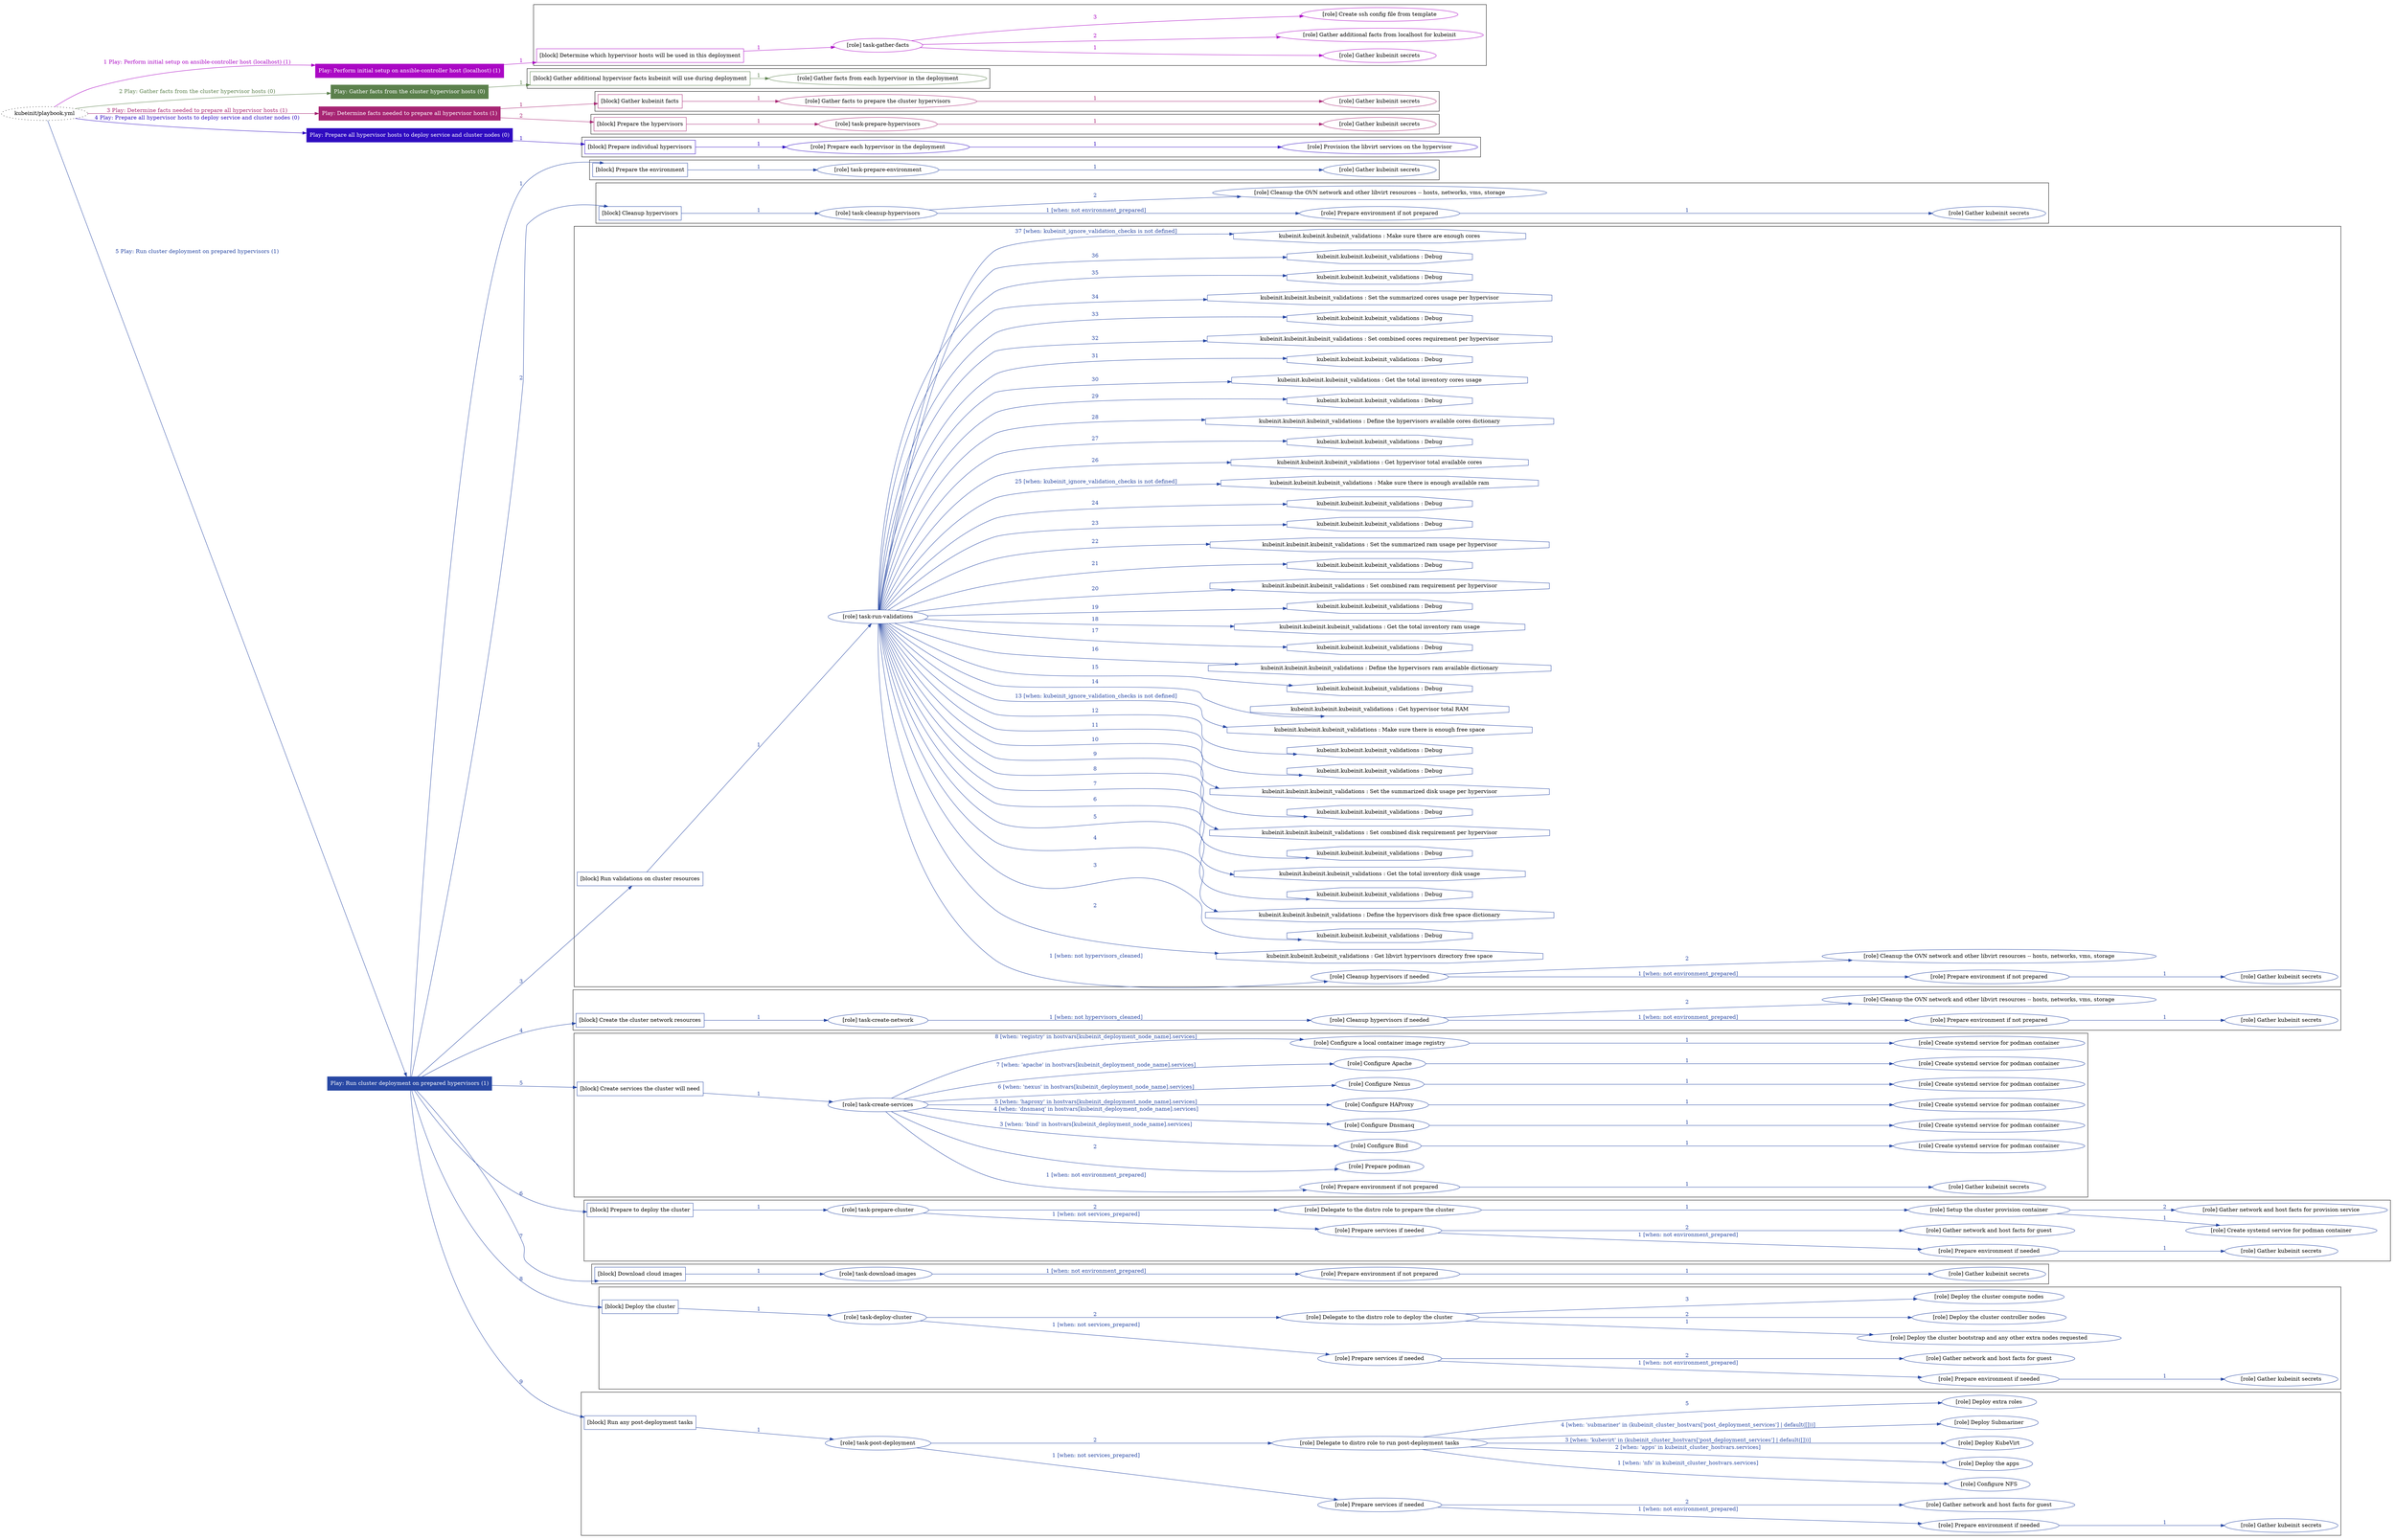 digraph {
	graph [concentrate=true ordering=in rankdir=LR ratio=fill]
	edge [esep=5 sep=10]
	"kubeinit/playbook.yml" [URL="/home/runner/work/kubeinit/kubeinit/kubeinit/playbook.yml" id=playbook_4fd3aa03 style=dotted]
	"kubeinit/playbook.yml" -> play_2ecf2377 [label="1 Play: Perform initial setup on ansible-controller host (localhost) (1)" color="#ab07c5" fontcolor="#ab07c5" id=edge_play_2ecf2377 labeltooltip="1 Play: Perform initial setup on ansible-controller host (localhost) (1)" tooltip="1 Play: Perform initial setup on ansible-controller host (localhost) (1)"]
	subgraph "Play: Perform initial setup on ansible-controller host (localhost) (1)" {
		play_2ecf2377 [label="Play: Perform initial setup on ansible-controller host (localhost) (1)" URL="/home/runner/work/kubeinit/kubeinit/kubeinit/playbook.yml" color="#ab07c5" fontcolor="#ffffff" id=play_2ecf2377 shape=box style=filled tooltip=localhost]
		play_2ecf2377 -> block_20e76110 [label=1 color="#ab07c5" fontcolor="#ab07c5" id=edge_block_20e76110 labeltooltip=1 tooltip=1]
		subgraph cluster_block_20e76110 {
			block_20e76110 [label="[block] Determine which hypervisor hosts will be used in this deployment" URL="/home/runner/work/kubeinit/kubeinit/kubeinit/playbook.yml" color="#ab07c5" id=block_20e76110 labeltooltip="Determine which hypervisor hosts will be used in this deployment" shape=box tooltip="Determine which hypervisor hosts will be used in this deployment"]
			block_20e76110 -> role_dace28ca [label="1 " color="#ab07c5" fontcolor="#ab07c5" id=edge_role_dace28ca labeltooltip="1 " tooltip="1 "]
			subgraph "task-gather-facts" {
				role_dace28ca [label="[role] task-gather-facts" URL="/home/runner/work/kubeinit/kubeinit/kubeinit/playbook.yml" color="#ab07c5" id=role_dace28ca tooltip="task-gather-facts"]
				role_dace28ca -> role_385da1e6 [label="1 " color="#ab07c5" fontcolor="#ab07c5" id=edge_role_385da1e6 labeltooltip="1 " tooltip="1 "]
				subgraph "Gather kubeinit secrets" {
					role_385da1e6 [label="[role] Gather kubeinit secrets" URL="/home/runner/.ansible/collections/ansible_collections/kubeinit/kubeinit/roles/kubeinit_prepare/tasks/build_hypervisors_group.yml" color="#ab07c5" id=role_385da1e6 tooltip="Gather kubeinit secrets"]
				}
				role_dace28ca -> role_180334dd [label="2 " color="#ab07c5" fontcolor="#ab07c5" id=edge_role_180334dd labeltooltip="2 " tooltip="2 "]
				subgraph "Gather additional facts from localhost for kubeinit" {
					role_180334dd [label="[role] Gather additional facts from localhost for kubeinit" URL="/home/runner/.ansible/collections/ansible_collections/kubeinit/kubeinit/roles/kubeinit_prepare/tasks/build_hypervisors_group.yml" color="#ab07c5" id=role_180334dd tooltip="Gather additional facts from localhost for kubeinit"]
				}
				role_dace28ca -> role_da4d5f3c [label="3 " color="#ab07c5" fontcolor="#ab07c5" id=edge_role_da4d5f3c labeltooltip="3 " tooltip="3 "]
				subgraph "Create ssh config file from template" {
					role_da4d5f3c [label="[role] Create ssh config file from template" URL="/home/runner/.ansible/collections/ansible_collections/kubeinit/kubeinit/roles/kubeinit_prepare/tasks/build_hypervisors_group.yml" color="#ab07c5" id=role_da4d5f3c tooltip="Create ssh config file from template"]
				}
			}
		}
	}
	"kubeinit/playbook.yml" -> play_64516b9b [label="2 Play: Gather facts from the cluster hypervisor hosts (0)" color="#5b804c" fontcolor="#5b804c" id=edge_play_64516b9b labeltooltip="2 Play: Gather facts from the cluster hypervisor hosts (0)" tooltip="2 Play: Gather facts from the cluster hypervisor hosts (0)"]
	subgraph "Play: Gather facts from the cluster hypervisor hosts (0)" {
		play_64516b9b [label="Play: Gather facts from the cluster hypervisor hosts (0)" URL="/home/runner/work/kubeinit/kubeinit/kubeinit/playbook.yml" color="#5b804c" fontcolor="#ffffff" id=play_64516b9b shape=box style=filled tooltip="Play: Gather facts from the cluster hypervisor hosts (0)"]
		play_64516b9b -> block_6c46a831 [label=1 color="#5b804c" fontcolor="#5b804c" id=edge_block_6c46a831 labeltooltip=1 tooltip=1]
		subgraph cluster_block_6c46a831 {
			block_6c46a831 [label="[block] Gather additional hypervisor facts kubeinit will use during deployment" URL="/home/runner/work/kubeinit/kubeinit/kubeinit/playbook.yml" color="#5b804c" id=block_6c46a831 labeltooltip="Gather additional hypervisor facts kubeinit will use during deployment" shape=box tooltip="Gather additional hypervisor facts kubeinit will use during deployment"]
			block_6c46a831 -> role_24533f1a [label="1 " color="#5b804c" fontcolor="#5b804c" id=edge_role_24533f1a labeltooltip="1 " tooltip="1 "]
			subgraph "Gather facts from each hypervisor in the deployment" {
				role_24533f1a [label="[role] Gather facts from each hypervisor in the deployment" URL="/home/runner/work/kubeinit/kubeinit/kubeinit/playbook.yml" color="#5b804c" id=role_24533f1a tooltip="Gather facts from each hypervisor in the deployment"]
			}
		}
	}
	"kubeinit/playbook.yml" -> play_aec17863 [label="3 Play: Determine facts needed to prepare all hypervisor hosts (1)" color="#a72573" fontcolor="#a72573" id=edge_play_aec17863 labeltooltip="3 Play: Determine facts needed to prepare all hypervisor hosts (1)" tooltip="3 Play: Determine facts needed to prepare all hypervisor hosts (1)"]
	subgraph "Play: Determine facts needed to prepare all hypervisor hosts (1)" {
		play_aec17863 [label="Play: Determine facts needed to prepare all hypervisor hosts (1)" URL="/home/runner/work/kubeinit/kubeinit/kubeinit/playbook.yml" color="#a72573" fontcolor="#ffffff" id=play_aec17863 shape=box style=filled tooltip=localhost]
		play_aec17863 -> block_b5722593 [label=1 color="#a72573" fontcolor="#a72573" id=edge_block_b5722593 labeltooltip=1 tooltip=1]
		subgraph cluster_block_b5722593 {
			block_b5722593 [label="[block] Gather kubeinit facts" URL="/home/runner/work/kubeinit/kubeinit/kubeinit/playbook.yml" color="#a72573" id=block_b5722593 labeltooltip="Gather kubeinit facts" shape=box tooltip="Gather kubeinit facts"]
			block_b5722593 -> role_b20cf308 [label="1 " color="#a72573" fontcolor="#a72573" id=edge_role_b20cf308 labeltooltip="1 " tooltip="1 "]
			subgraph "Gather facts to prepare the cluster hypervisors" {
				role_b20cf308 [label="[role] Gather facts to prepare the cluster hypervisors" URL="/home/runner/work/kubeinit/kubeinit/kubeinit/playbook.yml" color="#a72573" id=role_b20cf308 tooltip="Gather facts to prepare the cluster hypervisors"]
				role_b20cf308 -> role_da393a1b [label="1 " color="#a72573" fontcolor="#a72573" id=edge_role_da393a1b labeltooltip="1 " tooltip="1 "]
				subgraph "Gather kubeinit secrets" {
					role_da393a1b [label="[role] Gather kubeinit secrets" URL="/home/runner/.ansible/collections/ansible_collections/kubeinit/kubeinit/roles/kubeinit_prepare/tasks/gather_kubeinit_facts.yml" color="#a72573" id=role_da393a1b tooltip="Gather kubeinit secrets"]
				}
			}
		}
		play_aec17863 -> block_64c67660 [label=2 color="#a72573" fontcolor="#a72573" id=edge_block_64c67660 labeltooltip=2 tooltip=2]
		subgraph cluster_block_64c67660 {
			block_64c67660 [label="[block] Prepare the hypervisors" URL="/home/runner/work/kubeinit/kubeinit/kubeinit/playbook.yml" color="#a72573" id=block_64c67660 labeltooltip="Prepare the hypervisors" shape=box tooltip="Prepare the hypervisors"]
			block_64c67660 -> role_37bf3f5f [label="1 " color="#a72573" fontcolor="#a72573" id=edge_role_37bf3f5f labeltooltip="1 " tooltip="1 "]
			subgraph "task-prepare-hypervisors" {
				role_37bf3f5f [label="[role] task-prepare-hypervisors" URL="/home/runner/work/kubeinit/kubeinit/kubeinit/playbook.yml" color="#a72573" id=role_37bf3f5f tooltip="task-prepare-hypervisors"]
				role_37bf3f5f -> role_60fe5515 [label="1 " color="#a72573" fontcolor="#a72573" id=edge_role_60fe5515 labeltooltip="1 " tooltip="1 "]
				subgraph "Gather kubeinit secrets" {
					role_60fe5515 [label="[role] Gather kubeinit secrets" URL="/home/runner/.ansible/collections/ansible_collections/kubeinit/kubeinit/roles/kubeinit_prepare/tasks/gather_kubeinit_facts.yml" color="#a72573" id=role_60fe5515 tooltip="Gather kubeinit secrets"]
				}
			}
		}
	}
	"kubeinit/playbook.yml" -> play_eea38322 [label="4 Play: Prepare all hypervisor hosts to deploy service and cluster nodes (0)" color="#2f0bc1" fontcolor="#2f0bc1" id=edge_play_eea38322 labeltooltip="4 Play: Prepare all hypervisor hosts to deploy service and cluster nodes (0)" tooltip="4 Play: Prepare all hypervisor hosts to deploy service and cluster nodes (0)"]
	subgraph "Play: Prepare all hypervisor hosts to deploy service and cluster nodes (0)" {
		play_eea38322 [label="Play: Prepare all hypervisor hosts to deploy service and cluster nodes (0)" URL="/home/runner/work/kubeinit/kubeinit/kubeinit/playbook.yml" color="#2f0bc1" fontcolor="#ffffff" id=play_eea38322 shape=box style=filled tooltip="Play: Prepare all hypervisor hosts to deploy service and cluster nodes (0)"]
		play_eea38322 -> block_40a09ea7 [label=1 color="#2f0bc1" fontcolor="#2f0bc1" id=edge_block_40a09ea7 labeltooltip=1 tooltip=1]
		subgraph cluster_block_40a09ea7 {
			block_40a09ea7 [label="[block] Prepare individual hypervisors" URL="/home/runner/work/kubeinit/kubeinit/kubeinit/playbook.yml" color="#2f0bc1" id=block_40a09ea7 labeltooltip="Prepare individual hypervisors" shape=box tooltip="Prepare individual hypervisors"]
			block_40a09ea7 -> role_e7fac69d [label="1 " color="#2f0bc1" fontcolor="#2f0bc1" id=edge_role_e7fac69d labeltooltip="1 " tooltip="1 "]
			subgraph "Prepare each hypervisor in the deployment" {
				role_e7fac69d [label="[role] Prepare each hypervisor in the deployment" URL="/home/runner/work/kubeinit/kubeinit/kubeinit/playbook.yml" color="#2f0bc1" id=role_e7fac69d tooltip="Prepare each hypervisor in the deployment"]
				role_e7fac69d -> role_192be5cb [label="1 " color="#2f0bc1" fontcolor="#2f0bc1" id=edge_role_192be5cb labeltooltip="1 " tooltip="1 "]
				subgraph "Provision the libvirt services on the hypervisor" {
					role_192be5cb [label="[role] Provision the libvirt services on the hypervisor" URL="/home/runner/.ansible/collections/ansible_collections/kubeinit/kubeinit/roles/kubeinit_prepare/tasks/prepare_hypervisor.yml" color="#2f0bc1" id=role_192be5cb tooltip="Provision the libvirt services on the hypervisor"]
				}
			}
		}
	}
	"kubeinit/playbook.yml" -> play_96b2d29c [label="5 Play: Run cluster deployment on prepared hypervisors (1)" color="#2848a4" fontcolor="#2848a4" id=edge_play_96b2d29c labeltooltip="5 Play: Run cluster deployment on prepared hypervisors (1)" tooltip="5 Play: Run cluster deployment on prepared hypervisors (1)"]
	subgraph "Play: Run cluster deployment on prepared hypervisors (1)" {
		play_96b2d29c [label="Play: Run cluster deployment on prepared hypervisors (1)" URL="/home/runner/work/kubeinit/kubeinit/kubeinit/playbook.yml" color="#2848a4" fontcolor="#ffffff" id=play_96b2d29c shape=box style=filled tooltip=localhost]
		play_96b2d29c -> block_e05edc51 [label=1 color="#2848a4" fontcolor="#2848a4" id=edge_block_e05edc51 labeltooltip=1 tooltip=1]
		subgraph cluster_block_e05edc51 {
			block_e05edc51 [label="[block] Prepare the environment" URL="/home/runner/work/kubeinit/kubeinit/kubeinit/playbook.yml" color="#2848a4" id=block_e05edc51 labeltooltip="Prepare the environment" shape=box tooltip="Prepare the environment"]
			block_e05edc51 -> role_5ac684d2 [label="1 " color="#2848a4" fontcolor="#2848a4" id=edge_role_5ac684d2 labeltooltip="1 " tooltip="1 "]
			subgraph "task-prepare-environment" {
				role_5ac684d2 [label="[role] task-prepare-environment" URL="/home/runner/work/kubeinit/kubeinit/kubeinit/playbook.yml" color="#2848a4" id=role_5ac684d2 tooltip="task-prepare-environment"]
				role_5ac684d2 -> role_1df54f96 [label="1 " color="#2848a4" fontcolor="#2848a4" id=edge_role_1df54f96 labeltooltip="1 " tooltip="1 "]
				subgraph "Gather kubeinit secrets" {
					role_1df54f96 [label="[role] Gather kubeinit secrets" URL="/home/runner/.ansible/collections/ansible_collections/kubeinit/kubeinit/roles/kubeinit_prepare/tasks/gather_kubeinit_facts.yml" color="#2848a4" id=role_1df54f96 tooltip="Gather kubeinit secrets"]
				}
			}
		}
		play_96b2d29c -> block_5e9e7d18 [label=2 color="#2848a4" fontcolor="#2848a4" id=edge_block_5e9e7d18 labeltooltip=2 tooltip=2]
		subgraph cluster_block_5e9e7d18 {
			block_5e9e7d18 [label="[block] Cleanup hypervisors" URL="/home/runner/work/kubeinit/kubeinit/kubeinit/playbook.yml" color="#2848a4" id=block_5e9e7d18 labeltooltip="Cleanup hypervisors" shape=box tooltip="Cleanup hypervisors"]
			block_5e9e7d18 -> role_cdb7f554 [label="1 " color="#2848a4" fontcolor="#2848a4" id=edge_role_cdb7f554 labeltooltip="1 " tooltip="1 "]
			subgraph "task-cleanup-hypervisors" {
				role_cdb7f554 [label="[role] task-cleanup-hypervisors" URL="/home/runner/work/kubeinit/kubeinit/kubeinit/playbook.yml" color="#2848a4" id=role_cdb7f554 tooltip="task-cleanup-hypervisors"]
				role_cdb7f554 -> role_8016f671 [label="1 [when: not environment_prepared]" color="#2848a4" fontcolor="#2848a4" id=edge_role_8016f671 labeltooltip="1 [when: not environment_prepared]" tooltip="1 [when: not environment_prepared]"]
				subgraph "Prepare environment if not prepared" {
					role_8016f671 [label="[role] Prepare environment if not prepared" URL="/home/runner/.ansible/collections/ansible_collections/kubeinit/kubeinit/roles/kubeinit_prepare/tasks/cleanup_hypervisors.yml" color="#2848a4" id=role_8016f671 tooltip="Prepare environment if not prepared"]
					role_8016f671 -> role_0d1b33d9 [label="1 " color="#2848a4" fontcolor="#2848a4" id=edge_role_0d1b33d9 labeltooltip="1 " tooltip="1 "]
					subgraph "Gather kubeinit secrets" {
						role_0d1b33d9 [label="[role] Gather kubeinit secrets" URL="/home/runner/.ansible/collections/ansible_collections/kubeinit/kubeinit/roles/kubeinit_prepare/tasks/gather_kubeinit_facts.yml" color="#2848a4" id=role_0d1b33d9 tooltip="Gather kubeinit secrets"]
					}
				}
				role_cdb7f554 -> role_c0fa6f23 [label="2 " color="#2848a4" fontcolor="#2848a4" id=edge_role_c0fa6f23 labeltooltip="2 " tooltip="2 "]
				subgraph "Cleanup the OVN network and other libvirt resources -- hosts, networks, vms, storage" {
					role_c0fa6f23 [label="[role] Cleanup the OVN network and other libvirt resources -- hosts, networks, vms, storage" URL="/home/runner/.ansible/collections/ansible_collections/kubeinit/kubeinit/roles/kubeinit_prepare/tasks/cleanup_hypervisors.yml" color="#2848a4" id=role_c0fa6f23 tooltip="Cleanup the OVN network and other libvirt resources -- hosts, networks, vms, storage"]
				}
			}
		}
		play_96b2d29c -> block_6609100f [label=3 color="#2848a4" fontcolor="#2848a4" id=edge_block_6609100f labeltooltip=3 tooltip=3]
		subgraph cluster_block_6609100f {
			block_6609100f [label="[block] Run validations on cluster resources" URL="/home/runner/work/kubeinit/kubeinit/kubeinit/playbook.yml" color="#2848a4" id=block_6609100f labeltooltip="Run validations on cluster resources" shape=box tooltip="Run validations on cluster resources"]
			block_6609100f -> role_2221cda1 [label="1 " color="#2848a4" fontcolor="#2848a4" id=edge_role_2221cda1 labeltooltip="1 " tooltip="1 "]
			subgraph "task-run-validations" {
				role_2221cda1 [label="[role] task-run-validations" URL="/home/runner/work/kubeinit/kubeinit/kubeinit/playbook.yml" color="#2848a4" id=role_2221cda1 tooltip="task-run-validations"]
				role_2221cda1 -> role_27958a44 [label="1 [when: not hypervisors_cleaned]" color="#2848a4" fontcolor="#2848a4" id=edge_role_27958a44 labeltooltip="1 [when: not hypervisors_cleaned]" tooltip="1 [when: not hypervisors_cleaned]"]
				subgraph "Cleanup hypervisors if needed" {
					role_27958a44 [label="[role] Cleanup hypervisors if needed" URL="/home/runner/.ansible/collections/ansible_collections/kubeinit/kubeinit/roles/kubeinit_validations/tasks/main.yml" color="#2848a4" id=role_27958a44 tooltip="Cleanup hypervisors if needed"]
					role_27958a44 -> role_1d9a6424 [label="1 [when: not environment_prepared]" color="#2848a4" fontcolor="#2848a4" id=edge_role_1d9a6424 labeltooltip="1 [when: not environment_prepared]" tooltip="1 [when: not environment_prepared]"]
					subgraph "Prepare environment if not prepared" {
						role_1d9a6424 [label="[role] Prepare environment if not prepared" URL="/home/runner/.ansible/collections/ansible_collections/kubeinit/kubeinit/roles/kubeinit_prepare/tasks/cleanup_hypervisors.yml" color="#2848a4" id=role_1d9a6424 tooltip="Prepare environment if not prepared"]
						role_1d9a6424 -> role_88a50b46 [label="1 " color="#2848a4" fontcolor="#2848a4" id=edge_role_88a50b46 labeltooltip="1 " tooltip="1 "]
						subgraph "Gather kubeinit secrets" {
							role_88a50b46 [label="[role] Gather kubeinit secrets" URL="/home/runner/.ansible/collections/ansible_collections/kubeinit/kubeinit/roles/kubeinit_prepare/tasks/gather_kubeinit_facts.yml" color="#2848a4" id=role_88a50b46 tooltip="Gather kubeinit secrets"]
						}
					}
					role_27958a44 -> role_9bccb08f [label="2 " color="#2848a4" fontcolor="#2848a4" id=edge_role_9bccb08f labeltooltip="2 " tooltip="2 "]
					subgraph "Cleanup the OVN network and other libvirt resources -- hosts, networks, vms, storage" {
						role_9bccb08f [label="[role] Cleanup the OVN network and other libvirt resources -- hosts, networks, vms, storage" URL="/home/runner/.ansible/collections/ansible_collections/kubeinit/kubeinit/roles/kubeinit_prepare/tasks/cleanup_hypervisors.yml" color="#2848a4" id=role_9bccb08f tooltip="Cleanup the OVN network and other libvirt resources -- hosts, networks, vms, storage"]
					}
				}
				task_0d403ffb [label="kubeinit.kubeinit.kubeinit_validations : Get libvirt hypervisors directory free space" URL="/home/runner/.ansible/collections/ansible_collections/kubeinit/kubeinit/roles/kubeinit_validations/tasks/10_libvirt_free_space.yml" color="#2848a4" id=task_0d403ffb shape=octagon tooltip="kubeinit.kubeinit.kubeinit_validations : Get libvirt hypervisors directory free space"]
				role_2221cda1 -> task_0d403ffb [label="2 " color="#2848a4" fontcolor="#2848a4" id=edge_task_0d403ffb labeltooltip="2 " tooltip="2 "]
				task_ec4f2bf6 [label="kubeinit.kubeinit.kubeinit_validations : Debug" URL="/home/runner/.ansible/collections/ansible_collections/kubeinit/kubeinit/roles/kubeinit_validations/tasks/10_libvirt_free_space.yml" color="#2848a4" id=task_ec4f2bf6 shape=octagon tooltip="kubeinit.kubeinit.kubeinit_validations : Debug"]
				role_2221cda1 -> task_ec4f2bf6 [label="3 " color="#2848a4" fontcolor="#2848a4" id=edge_task_ec4f2bf6 labeltooltip="3 " tooltip="3 "]
				task_4ab66917 [label="kubeinit.kubeinit.kubeinit_validations : Define the hypervisors disk free space dictionary" URL="/home/runner/.ansible/collections/ansible_collections/kubeinit/kubeinit/roles/kubeinit_validations/tasks/10_libvirt_free_space.yml" color="#2848a4" id=task_4ab66917 shape=octagon tooltip="kubeinit.kubeinit.kubeinit_validations : Define the hypervisors disk free space dictionary"]
				role_2221cda1 -> task_4ab66917 [label="4 " color="#2848a4" fontcolor="#2848a4" id=edge_task_4ab66917 labeltooltip="4 " tooltip="4 "]
				task_c09ca4f2 [label="kubeinit.kubeinit.kubeinit_validations : Debug" URL="/home/runner/.ansible/collections/ansible_collections/kubeinit/kubeinit/roles/kubeinit_validations/tasks/10_libvirt_free_space.yml" color="#2848a4" id=task_c09ca4f2 shape=octagon tooltip="kubeinit.kubeinit.kubeinit_validations : Debug"]
				role_2221cda1 -> task_c09ca4f2 [label="5 " color="#2848a4" fontcolor="#2848a4" id=edge_task_c09ca4f2 labeltooltip="5 " tooltip="5 "]
				task_8349115f [label="kubeinit.kubeinit.kubeinit_validations : Get the total inventory disk usage" URL="/home/runner/.ansible/collections/ansible_collections/kubeinit/kubeinit/roles/kubeinit_validations/tasks/10_libvirt_free_space.yml" color="#2848a4" id=task_8349115f shape=octagon tooltip="kubeinit.kubeinit.kubeinit_validations : Get the total inventory disk usage"]
				role_2221cda1 -> task_8349115f [label="6 " color="#2848a4" fontcolor="#2848a4" id=edge_task_8349115f labeltooltip="6 " tooltip="6 "]
				task_1e74622d [label="kubeinit.kubeinit.kubeinit_validations : Debug" URL="/home/runner/.ansible/collections/ansible_collections/kubeinit/kubeinit/roles/kubeinit_validations/tasks/10_libvirt_free_space.yml" color="#2848a4" id=task_1e74622d shape=octagon tooltip="kubeinit.kubeinit.kubeinit_validations : Debug"]
				role_2221cda1 -> task_1e74622d [label="7 " color="#2848a4" fontcolor="#2848a4" id=edge_task_1e74622d labeltooltip="7 " tooltip="7 "]
				task_30bbd663 [label="kubeinit.kubeinit.kubeinit_validations : Set combined disk requirement per hypervisor" URL="/home/runner/.ansible/collections/ansible_collections/kubeinit/kubeinit/roles/kubeinit_validations/tasks/10_libvirt_free_space.yml" color="#2848a4" id=task_30bbd663 shape=octagon tooltip="kubeinit.kubeinit.kubeinit_validations : Set combined disk requirement per hypervisor"]
				role_2221cda1 -> task_30bbd663 [label="8 " color="#2848a4" fontcolor="#2848a4" id=edge_task_30bbd663 labeltooltip="8 " tooltip="8 "]
				task_995116b7 [label="kubeinit.kubeinit.kubeinit_validations : Debug" URL="/home/runner/.ansible/collections/ansible_collections/kubeinit/kubeinit/roles/kubeinit_validations/tasks/10_libvirt_free_space.yml" color="#2848a4" id=task_995116b7 shape=octagon tooltip="kubeinit.kubeinit.kubeinit_validations : Debug"]
				role_2221cda1 -> task_995116b7 [label="9 " color="#2848a4" fontcolor="#2848a4" id=edge_task_995116b7 labeltooltip="9 " tooltip="9 "]
				task_b9ec0636 [label="kubeinit.kubeinit.kubeinit_validations : Set the summarized disk usage per hypervisor" URL="/home/runner/.ansible/collections/ansible_collections/kubeinit/kubeinit/roles/kubeinit_validations/tasks/10_libvirt_free_space.yml" color="#2848a4" id=task_b9ec0636 shape=octagon tooltip="kubeinit.kubeinit.kubeinit_validations : Set the summarized disk usage per hypervisor"]
				role_2221cda1 -> task_b9ec0636 [label="10 " color="#2848a4" fontcolor="#2848a4" id=edge_task_b9ec0636 labeltooltip="10 " tooltip="10 "]
				task_b28ea436 [label="kubeinit.kubeinit.kubeinit_validations : Debug" URL="/home/runner/.ansible/collections/ansible_collections/kubeinit/kubeinit/roles/kubeinit_validations/tasks/10_libvirt_free_space.yml" color="#2848a4" id=task_b28ea436 shape=octagon tooltip="kubeinit.kubeinit.kubeinit_validations : Debug"]
				role_2221cda1 -> task_b28ea436 [label="11 " color="#2848a4" fontcolor="#2848a4" id=edge_task_b28ea436 labeltooltip="11 " tooltip="11 "]
				task_8816255c [label="kubeinit.kubeinit.kubeinit_validations : Debug" URL="/home/runner/.ansible/collections/ansible_collections/kubeinit/kubeinit/roles/kubeinit_validations/tasks/10_libvirt_free_space.yml" color="#2848a4" id=task_8816255c shape=octagon tooltip="kubeinit.kubeinit.kubeinit_validations : Debug"]
				role_2221cda1 -> task_8816255c [label="12 " color="#2848a4" fontcolor="#2848a4" id=edge_task_8816255c labeltooltip="12 " tooltip="12 "]
				task_a8379156 [label="kubeinit.kubeinit.kubeinit_validations : Make sure there is enough free space" URL="/home/runner/.ansible/collections/ansible_collections/kubeinit/kubeinit/roles/kubeinit_validations/tasks/10_libvirt_free_space.yml" color="#2848a4" id=task_a8379156 shape=octagon tooltip="kubeinit.kubeinit.kubeinit_validations : Make sure there is enough free space"]
				role_2221cda1 -> task_a8379156 [label="13 [when: kubeinit_ignore_validation_checks is not defined]" color="#2848a4" fontcolor="#2848a4" id=edge_task_a8379156 labeltooltip="13 [when: kubeinit_ignore_validation_checks is not defined]" tooltip="13 [when: kubeinit_ignore_validation_checks is not defined]"]
				task_474548f8 [label="kubeinit.kubeinit.kubeinit_validations : Get hypervisor total RAM" URL="/home/runner/.ansible/collections/ansible_collections/kubeinit/kubeinit/roles/kubeinit_validations/tasks/20_libvirt_available_ram.yml" color="#2848a4" id=task_474548f8 shape=octagon tooltip="kubeinit.kubeinit.kubeinit_validations : Get hypervisor total RAM"]
				role_2221cda1 -> task_474548f8 [label="14 " color="#2848a4" fontcolor="#2848a4" id=edge_task_474548f8 labeltooltip="14 " tooltip="14 "]
				task_3203ccb0 [label="kubeinit.kubeinit.kubeinit_validations : Debug" URL="/home/runner/.ansible/collections/ansible_collections/kubeinit/kubeinit/roles/kubeinit_validations/tasks/20_libvirt_available_ram.yml" color="#2848a4" id=task_3203ccb0 shape=octagon tooltip="kubeinit.kubeinit.kubeinit_validations : Debug"]
				role_2221cda1 -> task_3203ccb0 [label="15 " color="#2848a4" fontcolor="#2848a4" id=edge_task_3203ccb0 labeltooltip="15 " tooltip="15 "]
				task_eff19839 [label="kubeinit.kubeinit.kubeinit_validations : Define the hypervisors ram available dictionary" URL="/home/runner/.ansible/collections/ansible_collections/kubeinit/kubeinit/roles/kubeinit_validations/tasks/20_libvirt_available_ram.yml" color="#2848a4" id=task_eff19839 shape=octagon tooltip="kubeinit.kubeinit.kubeinit_validations : Define the hypervisors ram available dictionary"]
				role_2221cda1 -> task_eff19839 [label="16 " color="#2848a4" fontcolor="#2848a4" id=edge_task_eff19839 labeltooltip="16 " tooltip="16 "]
				task_c4685301 [label="kubeinit.kubeinit.kubeinit_validations : Debug" URL="/home/runner/.ansible/collections/ansible_collections/kubeinit/kubeinit/roles/kubeinit_validations/tasks/20_libvirt_available_ram.yml" color="#2848a4" id=task_c4685301 shape=octagon tooltip="kubeinit.kubeinit.kubeinit_validations : Debug"]
				role_2221cda1 -> task_c4685301 [label="17 " color="#2848a4" fontcolor="#2848a4" id=edge_task_c4685301 labeltooltip="17 " tooltip="17 "]
				task_416a3c5b [label="kubeinit.kubeinit.kubeinit_validations : Get the total inventory ram usage" URL="/home/runner/.ansible/collections/ansible_collections/kubeinit/kubeinit/roles/kubeinit_validations/tasks/20_libvirt_available_ram.yml" color="#2848a4" id=task_416a3c5b shape=octagon tooltip="kubeinit.kubeinit.kubeinit_validations : Get the total inventory ram usage"]
				role_2221cda1 -> task_416a3c5b [label="18 " color="#2848a4" fontcolor="#2848a4" id=edge_task_416a3c5b labeltooltip="18 " tooltip="18 "]
				task_2a690a03 [label="kubeinit.kubeinit.kubeinit_validations : Debug" URL="/home/runner/.ansible/collections/ansible_collections/kubeinit/kubeinit/roles/kubeinit_validations/tasks/20_libvirt_available_ram.yml" color="#2848a4" id=task_2a690a03 shape=octagon tooltip="kubeinit.kubeinit.kubeinit_validations : Debug"]
				role_2221cda1 -> task_2a690a03 [label="19 " color="#2848a4" fontcolor="#2848a4" id=edge_task_2a690a03 labeltooltip="19 " tooltip="19 "]
				task_22d21cfa [label="kubeinit.kubeinit.kubeinit_validations : Set combined ram requirement per hypervisor" URL="/home/runner/.ansible/collections/ansible_collections/kubeinit/kubeinit/roles/kubeinit_validations/tasks/20_libvirt_available_ram.yml" color="#2848a4" id=task_22d21cfa shape=octagon tooltip="kubeinit.kubeinit.kubeinit_validations : Set combined ram requirement per hypervisor"]
				role_2221cda1 -> task_22d21cfa [label="20 " color="#2848a4" fontcolor="#2848a4" id=edge_task_22d21cfa labeltooltip="20 " tooltip="20 "]
				task_d5778198 [label="kubeinit.kubeinit.kubeinit_validations : Debug" URL="/home/runner/.ansible/collections/ansible_collections/kubeinit/kubeinit/roles/kubeinit_validations/tasks/20_libvirt_available_ram.yml" color="#2848a4" id=task_d5778198 shape=octagon tooltip="kubeinit.kubeinit.kubeinit_validations : Debug"]
				role_2221cda1 -> task_d5778198 [label="21 " color="#2848a4" fontcolor="#2848a4" id=edge_task_d5778198 labeltooltip="21 " tooltip="21 "]
				task_97ce0e5c [label="kubeinit.kubeinit.kubeinit_validations : Set the summarized ram usage per hypervisor" URL="/home/runner/.ansible/collections/ansible_collections/kubeinit/kubeinit/roles/kubeinit_validations/tasks/20_libvirt_available_ram.yml" color="#2848a4" id=task_97ce0e5c shape=octagon tooltip="kubeinit.kubeinit.kubeinit_validations : Set the summarized ram usage per hypervisor"]
				role_2221cda1 -> task_97ce0e5c [label="22 " color="#2848a4" fontcolor="#2848a4" id=edge_task_97ce0e5c labeltooltip="22 " tooltip="22 "]
				task_39d2c734 [label="kubeinit.kubeinit.kubeinit_validations : Debug" URL="/home/runner/.ansible/collections/ansible_collections/kubeinit/kubeinit/roles/kubeinit_validations/tasks/20_libvirt_available_ram.yml" color="#2848a4" id=task_39d2c734 shape=octagon tooltip="kubeinit.kubeinit.kubeinit_validations : Debug"]
				role_2221cda1 -> task_39d2c734 [label="23 " color="#2848a4" fontcolor="#2848a4" id=edge_task_39d2c734 labeltooltip="23 " tooltip="23 "]
				task_98137708 [label="kubeinit.kubeinit.kubeinit_validations : Debug" URL="/home/runner/.ansible/collections/ansible_collections/kubeinit/kubeinit/roles/kubeinit_validations/tasks/20_libvirt_available_ram.yml" color="#2848a4" id=task_98137708 shape=octagon tooltip="kubeinit.kubeinit.kubeinit_validations : Debug"]
				role_2221cda1 -> task_98137708 [label="24 " color="#2848a4" fontcolor="#2848a4" id=edge_task_98137708 labeltooltip="24 " tooltip="24 "]
				task_403551aa [label="kubeinit.kubeinit.kubeinit_validations : Make sure there is enough available ram" URL="/home/runner/.ansible/collections/ansible_collections/kubeinit/kubeinit/roles/kubeinit_validations/tasks/20_libvirt_available_ram.yml" color="#2848a4" id=task_403551aa shape=octagon tooltip="kubeinit.kubeinit.kubeinit_validations : Make sure there is enough available ram"]
				role_2221cda1 -> task_403551aa [label="25 [when: kubeinit_ignore_validation_checks is not defined]" color="#2848a4" fontcolor="#2848a4" id=edge_task_403551aa labeltooltip="25 [when: kubeinit_ignore_validation_checks is not defined]" tooltip="25 [when: kubeinit_ignore_validation_checks is not defined]"]
				task_57b17b7a [label="kubeinit.kubeinit.kubeinit_validations : Get hypervisor total available cores" URL="/home/runner/.ansible/collections/ansible_collections/kubeinit/kubeinit/roles/kubeinit_validations/tasks/30_libvirt_check_cpu_cores.yml" color="#2848a4" id=task_57b17b7a shape=octagon tooltip="kubeinit.kubeinit.kubeinit_validations : Get hypervisor total available cores"]
				role_2221cda1 -> task_57b17b7a [label="26 " color="#2848a4" fontcolor="#2848a4" id=edge_task_57b17b7a labeltooltip="26 " tooltip="26 "]
				task_89a86162 [label="kubeinit.kubeinit.kubeinit_validations : Debug" URL="/home/runner/.ansible/collections/ansible_collections/kubeinit/kubeinit/roles/kubeinit_validations/tasks/30_libvirt_check_cpu_cores.yml" color="#2848a4" id=task_89a86162 shape=octagon tooltip="kubeinit.kubeinit.kubeinit_validations : Debug"]
				role_2221cda1 -> task_89a86162 [label="27 " color="#2848a4" fontcolor="#2848a4" id=edge_task_89a86162 labeltooltip="27 " tooltip="27 "]
				task_ecd17702 [label="kubeinit.kubeinit.kubeinit_validations : Define the hypervisors available cores dictionary" URL="/home/runner/.ansible/collections/ansible_collections/kubeinit/kubeinit/roles/kubeinit_validations/tasks/30_libvirt_check_cpu_cores.yml" color="#2848a4" id=task_ecd17702 shape=octagon tooltip="kubeinit.kubeinit.kubeinit_validations : Define the hypervisors available cores dictionary"]
				role_2221cda1 -> task_ecd17702 [label="28 " color="#2848a4" fontcolor="#2848a4" id=edge_task_ecd17702 labeltooltip="28 " tooltip="28 "]
				task_b87267b0 [label="kubeinit.kubeinit.kubeinit_validations : Debug" URL="/home/runner/.ansible/collections/ansible_collections/kubeinit/kubeinit/roles/kubeinit_validations/tasks/30_libvirt_check_cpu_cores.yml" color="#2848a4" id=task_b87267b0 shape=octagon tooltip="kubeinit.kubeinit.kubeinit_validations : Debug"]
				role_2221cda1 -> task_b87267b0 [label="29 " color="#2848a4" fontcolor="#2848a4" id=edge_task_b87267b0 labeltooltip="29 " tooltip="29 "]
				task_f62495c5 [label="kubeinit.kubeinit.kubeinit_validations : Get the total inventory cores usage" URL="/home/runner/.ansible/collections/ansible_collections/kubeinit/kubeinit/roles/kubeinit_validations/tasks/30_libvirt_check_cpu_cores.yml" color="#2848a4" id=task_f62495c5 shape=octagon tooltip="kubeinit.kubeinit.kubeinit_validations : Get the total inventory cores usage"]
				role_2221cda1 -> task_f62495c5 [label="30 " color="#2848a4" fontcolor="#2848a4" id=edge_task_f62495c5 labeltooltip="30 " tooltip="30 "]
				task_0d1ceab7 [label="kubeinit.kubeinit.kubeinit_validations : Debug" URL="/home/runner/.ansible/collections/ansible_collections/kubeinit/kubeinit/roles/kubeinit_validations/tasks/30_libvirt_check_cpu_cores.yml" color="#2848a4" id=task_0d1ceab7 shape=octagon tooltip="kubeinit.kubeinit.kubeinit_validations : Debug"]
				role_2221cda1 -> task_0d1ceab7 [label="31 " color="#2848a4" fontcolor="#2848a4" id=edge_task_0d1ceab7 labeltooltip="31 " tooltip="31 "]
				task_9ff858b8 [label="kubeinit.kubeinit.kubeinit_validations : Set combined cores requirement per hypervisor" URL="/home/runner/.ansible/collections/ansible_collections/kubeinit/kubeinit/roles/kubeinit_validations/tasks/30_libvirt_check_cpu_cores.yml" color="#2848a4" id=task_9ff858b8 shape=octagon tooltip="kubeinit.kubeinit.kubeinit_validations : Set combined cores requirement per hypervisor"]
				role_2221cda1 -> task_9ff858b8 [label="32 " color="#2848a4" fontcolor="#2848a4" id=edge_task_9ff858b8 labeltooltip="32 " tooltip="32 "]
				task_f28bab74 [label="kubeinit.kubeinit.kubeinit_validations : Debug" URL="/home/runner/.ansible/collections/ansible_collections/kubeinit/kubeinit/roles/kubeinit_validations/tasks/30_libvirt_check_cpu_cores.yml" color="#2848a4" id=task_f28bab74 shape=octagon tooltip="kubeinit.kubeinit.kubeinit_validations : Debug"]
				role_2221cda1 -> task_f28bab74 [label="33 " color="#2848a4" fontcolor="#2848a4" id=edge_task_f28bab74 labeltooltip="33 " tooltip="33 "]
				task_110efbe3 [label="kubeinit.kubeinit.kubeinit_validations : Set the summarized cores usage per hypervisor" URL="/home/runner/.ansible/collections/ansible_collections/kubeinit/kubeinit/roles/kubeinit_validations/tasks/30_libvirt_check_cpu_cores.yml" color="#2848a4" id=task_110efbe3 shape=octagon tooltip="kubeinit.kubeinit.kubeinit_validations : Set the summarized cores usage per hypervisor"]
				role_2221cda1 -> task_110efbe3 [label="34 " color="#2848a4" fontcolor="#2848a4" id=edge_task_110efbe3 labeltooltip="34 " tooltip="34 "]
				task_fe1ba96d [label="kubeinit.kubeinit.kubeinit_validations : Debug" URL="/home/runner/.ansible/collections/ansible_collections/kubeinit/kubeinit/roles/kubeinit_validations/tasks/30_libvirt_check_cpu_cores.yml" color="#2848a4" id=task_fe1ba96d shape=octagon tooltip="kubeinit.kubeinit.kubeinit_validations : Debug"]
				role_2221cda1 -> task_fe1ba96d [label="35 " color="#2848a4" fontcolor="#2848a4" id=edge_task_fe1ba96d labeltooltip="35 " tooltip="35 "]
				task_822d13ae [label="kubeinit.kubeinit.kubeinit_validations : Debug" URL="/home/runner/.ansible/collections/ansible_collections/kubeinit/kubeinit/roles/kubeinit_validations/tasks/30_libvirt_check_cpu_cores.yml" color="#2848a4" id=task_822d13ae shape=octagon tooltip="kubeinit.kubeinit.kubeinit_validations : Debug"]
				role_2221cda1 -> task_822d13ae [label="36 " color="#2848a4" fontcolor="#2848a4" id=edge_task_822d13ae labeltooltip="36 " tooltip="36 "]
				task_60e077b1 [label="kubeinit.kubeinit.kubeinit_validations : Make sure there are enough cores" URL="/home/runner/.ansible/collections/ansible_collections/kubeinit/kubeinit/roles/kubeinit_validations/tasks/30_libvirt_check_cpu_cores.yml" color="#2848a4" id=task_60e077b1 shape=octagon tooltip="kubeinit.kubeinit.kubeinit_validations : Make sure there are enough cores"]
				role_2221cda1 -> task_60e077b1 [label="37 [when: kubeinit_ignore_validation_checks is not defined]" color="#2848a4" fontcolor="#2848a4" id=edge_task_60e077b1 labeltooltip="37 [when: kubeinit_ignore_validation_checks is not defined]" tooltip="37 [when: kubeinit_ignore_validation_checks is not defined]"]
			}
		}
		play_96b2d29c -> block_2b802c69 [label=4 color="#2848a4" fontcolor="#2848a4" id=edge_block_2b802c69 labeltooltip=4 tooltip=4]
		subgraph cluster_block_2b802c69 {
			block_2b802c69 [label="[block] Create the cluster network resources" URL="/home/runner/work/kubeinit/kubeinit/kubeinit/playbook.yml" color="#2848a4" id=block_2b802c69 labeltooltip="Create the cluster network resources" shape=box tooltip="Create the cluster network resources"]
			block_2b802c69 -> role_b1538a7d [label="1 " color="#2848a4" fontcolor="#2848a4" id=edge_role_b1538a7d labeltooltip="1 " tooltip="1 "]
			subgraph "task-create-network" {
				role_b1538a7d [label="[role] task-create-network" URL="/home/runner/work/kubeinit/kubeinit/kubeinit/playbook.yml" color="#2848a4" id=role_b1538a7d tooltip="task-create-network"]
				role_b1538a7d -> role_dc1708d2 [label="1 [when: not hypervisors_cleaned]" color="#2848a4" fontcolor="#2848a4" id=edge_role_dc1708d2 labeltooltip="1 [when: not hypervisors_cleaned]" tooltip="1 [when: not hypervisors_cleaned]"]
				subgraph "Cleanup hypervisors if needed" {
					role_dc1708d2 [label="[role] Cleanup hypervisors if needed" URL="/home/runner/.ansible/collections/ansible_collections/kubeinit/kubeinit/roles/kubeinit_libvirt/tasks/create_network.yml" color="#2848a4" id=role_dc1708d2 tooltip="Cleanup hypervisors if needed"]
					role_dc1708d2 -> role_cfe990a7 [label="1 [when: not environment_prepared]" color="#2848a4" fontcolor="#2848a4" id=edge_role_cfe990a7 labeltooltip="1 [when: not environment_prepared]" tooltip="1 [when: not environment_prepared]"]
					subgraph "Prepare environment if not prepared" {
						role_cfe990a7 [label="[role] Prepare environment if not prepared" URL="/home/runner/.ansible/collections/ansible_collections/kubeinit/kubeinit/roles/kubeinit_prepare/tasks/cleanup_hypervisors.yml" color="#2848a4" id=role_cfe990a7 tooltip="Prepare environment if not prepared"]
						role_cfe990a7 -> role_6d6ce2bf [label="1 " color="#2848a4" fontcolor="#2848a4" id=edge_role_6d6ce2bf labeltooltip="1 " tooltip="1 "]
						subgraph "Gather kubeinit secrets" {
							role_6d6ce2bf [label="[role] Gather kubeinit secrets" URL="/home/runner/.ansible/collections/ansible_collections/kubeinit/kubeinit/roles/kubeinit_prepare/tasks/gather_kubeinit_facts.yml" color="#2848a4" id=role_6d6ce2bf tooltip="Gather kubeinit secrets"]
						}
					}
					role_dc1708d2 -> role_0a9263dc [label="2 " color="#2848a4" fontcolor="#2848a4" id=edge_role_0a9263dc labeltooltip="2 " tooltip="2 "]
					subgraph "Cleanup the OVN network and other libvirt resources -- hosts, networks, vms, storage" {
						role_0a9263dc [label="[role] Cleanup the OVN network and other libvirt resources -- hosts, networks, vms, storage" URL="/home/runner/.ansible/collections/ansible_collections/kubeinit/kubeinit/roles/kubeinit_prepare/tasks/cleanup_hypervisors.yml" color="#2848a4" id=role_0a9263dc tooltip="Cleanup the OVN network and other libvirt resources -- hosts, networks, vms, storage"]
					}
				}
			}
		}
		play_96b2d29c -> block_03e93a69 [label=5 color="#2848a4" fontcolor="#2848a4" id=edge_block_03e93a69 labeltooltip=5 tooltip=5]
		subgraph cluster_block_03e93a69 {
			block_03e93a69 [label="[block] Create services the cluster will need" URL="/home/runner/work/kubeinit/kubeinit/kubeinit/playbook.yml" color="#2848a4" id=block_03e93a69 labeltooltip="Create services the cluster will need" shape=box tooltip="Create services the cluster will need"]
			block_03e93a69 -> role_2f60c42d [label="1 " color="#2848a4" fontcolor="#2848a4" id=edge_role_2f60c42d labeltooltip="1 " tooltip="1 "]
			subgraph "task-create-services" {
				role_2f60c42d [label="[role] task-create-services" URL="/home/runner/work/kubeinit/kubeinit/kubeinit/playbook.yml" color="#2848a4" id=role_2f60c42d tooltip="task-create-services"]
				role_2f60c42d -> role_92e2bc29 [label="1 [when: not environment_prepared]" color="#2848a4" fontcolor="#2848a4" id=edge_role_92e2bc29 labeltooltip="1 [when: not environment_prepared]" tooltip="1 [when: not environment_prepared]"]
				subgraph "Prepare environment if not prepared" {
					role_92e2bc29 [label="[role] Prepare environment if not prepared" URL="/home/runner/.ansible/collections/ansible_collections/kubeinit/kubeinit/roles/kubeinit_services/tasks/main.yml" color="#2848a4" id=role_92e2bc29 tooltip="Prepare environment if not prepared"]
					role_92e2bc29 -> role_d8c601c3 [label="1 " color="#2848a4" fontcolor="#2848a4" id=edge_role_d8c601c3 labeltooltip="1 " tooltip="1 "]
					subgraph "Gather kubeinit secrets" {
						role_d8c601c3 [label="[role] Gather kubeinit secrets" URL="/home/runner/.ansible/collections/ansible_collections/kubeinit/kubeinit/roles/kubeinit_prepare/tasks/gather_kubeinit_facts.yml" color="#2848a4" id=role_d8c601c3 tooltip="Gather kubeinit secrets"]
					}
				}
				role_2f60c42d -> role_ba6dfd38 [label="2 " color="#2848a4" fontcolor="#2848a4" id=edge_role_ba6dfd38 labeltooltip="2 " tooltip="2 "]
				subgraph "Prepare podman" {
					role_ba6dfd38 [label="[role] Prepare podman" URL="/home/runner/.ansible/collections/ansible_collections/kubeinit/kubeinit/roles/kubeinit_services/tasks/00_create_service_pod.yml" color="#2848a4" id=role_ba6dfd38 tooltip="Prepare podman"]
				}
				role_2f60c42d -> role_d10e15dc [label="3 [when: 'bind' in hostvars[kubeinit_deployment_node_name].services]" color="#2848a4" fontcolor="#2848a4" id=edge_role_d10e15dc labeltooltip="3 [when: 'bind' in hostvars[kubeinit_deployment_node_name].services]" tooltip="3 [when: 'bind' in hostvars[kubeinit_deployment_node_name].services]"]
				subgraph "Configure Bind" {
					role_d10e15dc [label="[role] Configure Bind" URL="/home/runner/.ansible/collections/ansible_collections/kubeinit/kubeinit/roles/kubeinit_services/tasks/start_services_containers.yml" color="#2848a4" id=role_d10e15dc tooltip="Configure Bind"]
					role_d10e15dc -> role_8c0f1173 [label="1 " color="#2848a4" fontcolor="#2848a4" id=edge_role_8c0f1173 labeltooltip="1 " tooltip="1 "]
					subgraph "Create systemd service for podman container" {
						role_8c0f1173 [label="[role] Create systemd service for podman container" URL="/home/runner/.ansible/collections/ansible_collections/kubeinit/kubeinit/roles/kubeinit_bind/tasks/main.yml" color="#2848a4" id=role_8c0f1173 tooltip="Create systemd service for podman container"]
					}
				}
				role_2f60c42d -> role_1f2bb8a3 [label="4 [when: 'dnsmasq' in hostvars[kubeinit_deployment_node_name].services]" color="#2848a4" fontcolor="#2848a4" id=edge_role_1f2bb8a3 labeltooltip="4 [when: 'dnsmasq' in hostvars[kubeinit_deployment_node_name].services]" tooltip="4 [when: 'dnsmasq' in hostvars[kubeinit_deployment_node_name].services]"]
				subgraph "Configure Dnsmasq" {
					role_1f2bb8a3 [label="[role] Configure Dnsmasq" URL="/home/runner/.ansible/collections/ansible_collections/kubeinit/kubeinit/roles/kubeinit_services/tasks/start_services_containers.yml" color="#2848a4" id=role_1f2bb8a3 tooltip="Configure Dnsmasq"]
					role_1f2bb8a3 -> role_8dab4a1e [label="1 " color="#2848a4" fontcolor="#2848a4" id=edge_role_8dab4a1e labeltooltip="1 " tooltip="1 "]
					subgraph "Create systemd service for podman container" {
						role_8dab4a1e [label="[role] Create systemd service for podman container" URL="/home/runner/.ansible/collections/ansible_collections/kubeinit/kubeinit/roles/kubeinit_dnsmasq/tasks/main.yml" color="#2848a4" id=role_8dab4a1e tooltip="Create systemd service for podman container"]
					}
				}
				role_2f60c42d -> role_8ceb06d6 [label="5 [when: 'haproxy' in hostvars[kubeinit_deployment_node_name].services]" color="#2848a4" fontcolor="#2848a4" id=edge_role_8ceb06d6 labeltooltip="5 [when: 'haproxy' in hostvars[kubeinit_deployment_node_name].services]" tooltip="5 [when: 'haproxy' in hostvars[kubeinit_deployment_node_name].services]"]
				subgraph "Configure HAProxy" {
					role_8ceb06d6 [label="[role] Configure HAProxy" URL="/home/runner/.ansible/collections/ansible_collections/kubeinit/kubeinit/roles/kubeinit_services/tasks/start_services_containers.yml" color="#2848a4" id=role_8ceb06d6 tooltip="Configure HAProxy"]
					role_8ceb06d6 -> role_145f3589 [label="1 " color="#2848a4" fontcolor="#2848a4" id=edge_role_145f3589 labeltooltip="1 " tooltip="1 "]
					subgraph "Create systemd service for podman container" {
						role_145f3589 [label="[role] Create systemd service for podman container" URL="/home/runner/.ansible/collections/ansible_collections/kubeinit/kubeinit/roles/kubeinit_haproxy/tasks/main.yml" color="#2848a4" id=role_145f3589 tooltip="Create systemd service for podman container"]
					}
				}
				role_2f60c42d -> role_a1ee147b [label="6 [when: 'nexus' in hostvars[kubeinit_deployment_node_name].services]" color="#2848a4" fontcolor="#2848a4" id=edge_role_a1ee147b labeltooltip="6 [when: 'nexus' in hostvars[kubeinit_deployment_node_name].services]" tooltip="6 [when: 'nexus' in hostvars[kubeinit_deployment_node_name].services]"]
				subgraph "Configure Nexus" {
					role_a1ee147b [label="[role] Configure Nexus" URL="/home/runner/.ansible/collections/ansible_collections/kubeinit/kubeinit/roles/kubeinit_services/tasks/start_services_containers.yml" color="#2848a4" id=role_a1ee147b tooltip="Configure Nexus"]
					role_a1ee147b -> role_51055662 [label="1 " color="#2848a4" fontcolor="#2848a4" id=edge_role_51055662 labeltooltip="1 " tooltip="1 "]
					subgraph "Create systemd service for podman container" {
						role_51055662 [label="[role] Create systemd service for podman container" URL="/home/runner/.ansible/collections/ansible_collections/kubeinit/kubeinit/roles/kubeinit_nexus/tasks/main.yml" color="#2848a4" id=role_51055662 tooltip="Create systemd service for podman container"]
					}
				}
				role_2f60c42d -> role_f01bf0ca [label="7 [when: 'apache' in hostvars[kubeinit_deployment_node_name].services]" color="#2848a4" fontcolor="#2848a4" id=edge_role_f01bf0ca labeltooltip="7 [when: 'apache' in hostvars[kubeinit_deployment_node_name].services]" tooltip="7 [when: 'apache' in hostvars[kubeinit_deployment_node_name].services]"]
				subgraph "Configure Apache" {
					role_f01bf0ca [label="[role] Configure Apache" URL="/home/runner/.ansible/collections/ansible_collections/kubeinit/kubeinit/roles/kubeinit_services/tasks/start_services_containers.yml" color="#2848a4" id=role_f01bf0ca tooltip="Configure Apache"]
					role_f01bf0ca -> role_a5dde1b1 [label="1 " color="#2848a4" fontcolor="#2848a4" id=edge_role_a5dde1b1 labeltooltip="1 " tooltip="1 "]
					subgraph "Create systemd service for podman container" {
						role_a5dde1b1 [label="[role] Create systemd service for podman container" URL="/home/runner/.ansible/collections/ansible_collections/kubeinit/kubeinit/roles/kubeinit_apache/tasks/main.yml" color="#2848a4" id=role_a5dde1b1 tooltip="Create systemd service for podman container"]
					}
				}
				role_2f60c42d -> role_52a2ced7 [label="8 [when: 'registry' in hostvars[kubeinit_deployment_node_name].services]" color="#2848a4" fontcolor="#2848a4" id=edge_role_52a2ced7 labeltooltip="8 [when: 'registry' in hostvars[kubeinit_deployment_node_name].services]" tooltip="8 [when: 'registry' in hostvars[kubeinit_deployment_node_name].services]"]
				subgraph "Configure a local container image registry" {
					role_52a2ced7 [label="[role] Configure a local container image registry" URL="/home/runner/.ansible/collections/ansible_collections/kubeinit/kubeinit/roles/kubeinit_services/tasks/start_services_containers.yml" color="#2848a4" id=role_52a2ced7 tooltip="Configure a local container image registry"]
					role_52a2ced7 -> role_f5975114 [label="1 " color="#2848a4" fontcolor="#2848a4" id=edge_role_f5975114 labeltooltip="1 " tooltip="1 "]
					subgraph "Create systemd service for podman container" {
						role_f5975114 [label="[role] Create systemd service for podman container" URL="/home/runner/.ansible/collections/ansible_collections/kubeinit/kubeinit/roles/kubeinit_registry/tasks/main.yml" color="#2848a4" id=role_f5975114 tooltip="Create systemd service for podman container"]
					}
				}
			}
		}
		play_96b2d29c -> block_eb4c1047 [label=6 color="#2848a4" fontcolor="#2848a4" id=edge_block_eb4c1047 labeltooltip=6 tooltip=6]
		subgraph cluster_block_eb4c1047 {
			block_eb4c1047 [label="[block] Prepare to deploy the cluster" URL="/home/runner/work/kubeinit/kubeinit/kubeinit/playbook.yml" color="#2848a4" id=block_eb4c1047 labeltooltip="Prepare to deploy the cluster" shape=box tooltip="Prepare to deploy the cluster"]
			block_eb4c1047 -> role_b34056e2 [label="1 " color="#2848a4" fontcolor="#2848a4" id=edge_role_b34056e2 labeltooltip="1 " tooltip="1 "]
			subgraph "task-prepare-cluster" {
				role_b34056e2 [label="[role] task-prepare-cluster" URL="/home/runner/work/kubeinit/kubeinit/kubeinit/playbook.yml" color="#2848a4" id=role_b34056e2 tooltip="task-prepare-cluster"]
				role_b34056e2 -> role_88a42ab7 [label="1 [when: not services_prepared]" color="#2848a4" fontcolor="#2848a4" id=edge_role_88a42ab7 labeltooltip="1 [when: not services_prepared]" tooltip="1 [when: not services_prepared]"]
				subgraph "Prepare services if needed" {
					role_88a42ab7 [label="[role] Prepare services if needed" URL="/home/runner/.ansible/collections/ansible_collections/kubeinit/kubeinit/roles/kubeinit_prepare/tasks/prepare_cluster.yml" color="#2848a4" id=role_88a42ab7 tooltip="Prepare services if needed"]
					role_88a42ab7 -> role_1b95b434 [label="1 [when: not environment_prepared]" color="#2848a4" fontcolor="#2848a4" id=edge_role_1b95b434 labeltooltip="1 [when: not environment_prepared]" tooltip="1 [when: not environment_prepared]"]
					subgraph "Prepare environment if needed" {
						role_1b95b434 [label="[role] Prepare environment if needed" URL="/home/runner/.ansible/collections/ansible_collections/kubeinit/kubeinit/roles/kubeinit_services/tasks/prepare_services.yml" color="#2848a4" id=role_1b95b434 tooltip="Prepare environment if needed"]
						role_1b95b434 -> role_0a352b0b [label="1 " color="#2848a4" fontcolor="#2848a4" id=edge_role_0a352b0b labeltooltip="1 " tooltip="1 "]
						subgraph "Gather kubeinit secrets" {
							role_0a352b0b [label="[role] Gather kubeinit secrets" URL="/home/runner/.ansible/collections/ansible_collections/kubeinit/kubeinit/roles/kubeinit_prepare/tasks/gather_kubeinit_facts.yml" color="#2848a4" id=role_0a352b0b tooltip="Gather kubeinit secrets"]
						}
					}
					role_88a42ab7 -> role_68270d4d [label="2 " color="#2848a4" fontcolor="#2848a4" id=edge_role_68270d4d labeltooltip="2 " tooltip="2 "]
					subgraph "Gather network and host facts for guest" {
						role_68270d4d [label="[role] Gather network and host facts for guest" URL="/home/runner/.ansible/collections/ansible_collections/kubeinit/kubeinit/roles/kubeinit_services/tasks/prepare_services.yml" color="#2848a4" id=role_68270d4d tooltip="Gather network and host facts for guest"]
					}
				}
				role_b34056e2 -> role_391f48d0 [label="2 " color="#2848a4" fontcolor="#2848a4" id=edge_role_391f48d0 labeltooltip="2 " tooltip="2 "]
				subgraph "Delegate to the distro role to prepare the cluster" {
					role_391f48d0 [label="[role] Delegate to the distro role to prepare the cluster" URL="/home/runner/.ansible/collections/ansible_collections/kubeinit/kubeinit/roles/kubeinit_prepare/tasks/prepare_cluster.yml" color="#2848a4" id=role_391f48d0 tooltip="Delegate to the distro role to prepare the cluster"]
					role_391f48d0 -> role_c2f94737 [label="1 " color="#2848a4" fontcolor="#2848a4" id=edge_role_c2f94737 labeltooltip="1 " tooltip="1 "]
					subgraph "Setup the cluster provision container" {
						role_c2f94737 [label="[role] Setup the cluster provision container" URL="/home/runner/.ansible/collections/ansible_collections/kubeinit/kubeinit/roles/kubeinit_openshift/tasks/prepare_cluster.yml" color="#2848a4" id=role_c2f94737 tooltip="Setup the cluster provision container"]
						role_c2f94737 -> role_8deb954f [label="1 " color="#2848a4" fontcolor="#2848a4" id=edge_role_8deb954f labeltooltip="1 " tooltip="1 "]
						subgraph "Create systemd service for podman container" {
							role_8deb954f [label="[role] Create systemd service for podman container" URL="/home/runner/.ansible/collections/ansible_collections/kubeinit/kubeinit/roles/kubeinit_services/tasks/create_provision_container.yml" color="#2848a4" id=role_8deb954f tooltip="Create systemd service for podman container"]
						}
						role_c2f94737 -> role_a6ca58a0 [label="2 " color="#2848a4" fontcolor="#2848a4" id=edge_role_a6ca58a0 labeltooltip="2 " tooltip="2 "]
						subgraph "Gather network and host facts for provision service" {
							role_a6ca58a0 [label="[role] Gather network and host facts for provision service" URL="/home/runner/.ansible/collections/ansible_collections/kubeinit/kubeinit/roles/kubeinit_services/tasks/create_provision_container.yml" color="#2848a4" id=role_a6ca58a0 tooltip="Gather network and host facts for provision service"]
						}
					}
				}
			}
		}
		play_96b2d29c -> block_0c84e315 [label=7 color="#2848a4" fontcolor="#2848a4" id=edge_block_0c84e315 labeltooltip=7 tooltip=7]
		subgraph cluster_block_0c84e315 {
			block_0c84e315 [label="[block] Download cloud images" URL="/home/runner/work/kubeinit/kubeinit/kubeinit/playbook.yml" color="#2848a4" id=block_0c84e315 labeltooltip="Download cloud images" shape=box tooltip="Download cloud images"]
			block_0c84e315 -> role_4d7d61fd [label="1 " color="#2848a4" fontcolor="#2848a4" id=edge_role_4d7d61fd labeltooltip="1 " tooltip="1 "]
			subgraph "task-download-images" {
				role_4d7d61fd [label="[role] task-download-images" URL="/home/runner/work/kubeinit/kubeinit/kubeinit/playbook.yml" color="#2848a4" id=role_4d7d61fd tooltip="task-download-images"]
				role_4d7d61fd -> role_789a5d90 [label="1 [when: not environment_prepared]" color="#2848a4" fontcolor="#2848a4" id=edge_role_789a5d90 labeltooltip="1 [when: not environment_prepared]" tooltip="1 [when: not environment_prepared]"]
				subgraph "Prepare environment if not prepared" {
					role_789a5d90 [label="[role] Prepare environment if not prepared" URL="/home/runner/.ansible/collections/ansible_collections/kubeinit/kubeinit/roles/kubeinit_libvirt/tasks/download_cloud_images.yml" color="#2848a4" id=role_789a5d90 tooltip="Prepare environment if not prepared"]
					role_789a5d90 -> role_71ee7a17 [label="1 " color="#2848a4" fontcolor="#2848a4" id=edge_role_71ee7a17 labeltooltip="1 " tooltip="1 "]
					subgraph "Gather kubeinit secrets" {
						role_71ee7a17 [label="[role] Gather kubeinit secrets" URL="/home/runner/.ansible/collections/ansible_collections/kubeinit/kubeinit/roles/kubeinit_prepare/tasks/gather_kubeinit_facts.yml" color="#2848a4" id=role_71ee7a17 tooltip="Gather kubeinit secrets"]
					}
				}
			}
		}
		play_96b2d29c -> block_0dbb0601 [label=8 color="#2848a4" fontcolor="#2848a4" id=edge_block_0dbb0601 labeltooltip=8 tooltip=8]
		subgraph cluster_block_0dbb0601 {
			block_0dbb0601 [label="[block] Deploy the cluster" URL="/home/runner/work/kubeinit/kubeinit/kubeinit/playbook.yml" color="#2848a4" id=block_0dbb0601 labeltooltip="Deploy the cluster" shape=box tooltip="Deploy the cluster"]
			block_0dbb0601 -> role_9a810340 [label="1 " color="#2848a4" fontcolor="#2848a4" id=edge_role_9a810340 labeltooltip="1 " tooltip="1 "]
			subgraph "task-deploy-cluster" {
				role_9a810340 [label="[role] task-deploy-cluster" URL="/home/runner/work/kubeinit/kubeinit/kubeinit/playbook.yml" color="#2848a4" id=role_9a810340 tooltip="task-deploy-cluster"]
				role_9a810340 -> role_b15e332a [label="1 [when: not services_prepared]" color="#2848a4" fontcolor="#2848a4" id=edge_role_b15e332a labeltooltip="1 [when: not services_prepared]" tooltip="1 [when: not services_prepared]"]
				subgraph "Prepare services if needed" {
					role_b15e332a [label="[role] Prepare services if needed" URL="/home/runner/.ansible/collections/ansible_collections/kubeinit/kubeinit/roles/kubeinit_prepare/tasks/deploy_cluster.yml" color="#2848a4" id=role_b15e332a tooltip="Prepare services if needed"]
					role_b15e332a -> role_041f177f [label="1 [when: not environment_prepared]" color="#2848a4" fontcolor="#2848a4" id=edge_role_041f177f labeltooltip="1 [when: not environment_prepared]" tooltip="1 [when: not environment_prepared]"]
					subgraph "Prepare environment if needed" {
						role_041f177f [label="[role] Prepare environment if needed" URL="/home/runner/.ansible/collections/ansible_collections/kubeinit/kubeinit/roles/kubeinit_services/tasks/prepare_services.yml" color="#2848a4" id=role_041f177f tooltip="Prepare environment if needed"]
						role_041f177f -> role_573960c4 [label="1 " color="#2848a4" fontcolor="#2848a4" id=edge_role_573960c4 labeltooltip="1 " tooltip="1 "]
						subgraph "Gather kubeinit secrets" {
							role_573960c4 [label="[role] Gather kubeinit secrets" URL="/home/runner/.ansible/collections/ansible_collections/kubeinit/kubeinit/roles/kubeinit_prepare/tasks/gather_kubeinit_facts.yml" color="#2848a4" id=role_573960c4 tooltip="Gather kubeinit secrets"]
						}
					}
					role_b15e332a -> role_d62f06e7 [label="2 " color="#2848a4" fontcolor="#2848a4" id=edge_role_d62f06e7 labeltooltip="2 " tooltip="2 "]
					subgraph "Gather network and host facts for guest" {
						role_d62f06e7 [label="[role] Gather network and host facts for guest" URL="/home/runner/.ansible/collections/ansible_collections/kubeinit/kubeinit/roles/kubeinit_services/tasks/prepare_services.yml" color="#2848a4" id=role_d62f06e7 tooltip="Gather network and host facts for guest"]
					}
				}
				role_9a810340 -> role_90683e14 [label="2 " color="#2848a4" fontcolor="#2848a4" id=edge_role_90683e14 labeltooltip="2 " tooltip="2 "]
				subgraph "Delegate to the distro role to deploy the cluster" {
					role_90683e14 [label="[role] Delegate to the distro role to deploy the cluster" URL="/home/runner/.ansible/collections/ansible_collections/kubeinit/kubeinit/roles/kubeinit_prepare/tasks/deploy_cluster.yml" color="#2848a4" id=role_90683e14 tooltip="Delegate to the distro role to deploy the cluster"]
					role_90683e14 -> role_dba7617b [label="1 " color="#2848a4" fontcolor="#2848a4" id=edge_role_dba7617b labeltooltip="1 " tooltip="1 "]
					subgraph "Deploy the cluster bootstrap and any other extra nodes requested" {
						role_dba7617b [label="[role] Deploy the cluster bootstrap and any other extra nodes requested" URL="/home/runner/.ansible/collections/ansible_collections/kubeinit/kubeinit/roles/kubeinit_openshift/tasks/main.yml" color="#2848a4" id=role_dba7617b tooltip="Deploy the cluster bootstrap and any other extra nodes requested"]
					}
					role_90683e14 -> role_9b575ba1 [label="2 " color="#2848a4" fontcolor="#2848a4" id=edge_role_9b575ba1 labeltooltip="2 " tooltip="2 "]
					subgraph "Deploy the cluster controller nodes" {
						role_9b575ba1 [label="[role] Deploy the cluster controller nodes" URL="/home/runner/.ansible/collections/ansible_collections/kubeinit/kubeinit/roles/kubeinit_openshift/tasks/main.yml" color="#2848a4" id=role_9b575ba1 tooltip="Deploy the cluster controller nodes"]
					}
					role_90683e14 -> role_c066d150 [label="3 " color="#2848a4" fontcolor="#2848a4" id=edge_role_c066d150 labeltooltip="3 " tooltip="3 "]
					subgraph "Deploy the cluster compute nodes" {
						role_c066d150 [label="[role] Deploy the cluster compute nodes" URL="/home/runner/.ansible/collections/ansible_collections/kubeinit/kubeinit/roles/kubeinit_openshift/tasks/main.yml" color="#2848a4" id=role_c066d150 tooltip="Deploy the cluster compute nodes"]
					}
				}
			}
		}
		play_96b2d29c -> block_3f8eb96e [label=9 color="#2848a4" fontcolor="#2848a4" id=edge_block_3f8eb96e labeltooltip=9 tooltip=9]
		subgraph cluster_block_3f8eb96e {
			block_3f8eb96e [label="[block] Run any post-deployment tasks" URL="/home/runner/work/kubeinit/kubeinit/kubeinit/playbook.yml" color="#2848a4" id=block_3f8eb96e labeltooltip="Run any post-deployment tasks" shape=box tooltip="Run any post-deployment tasks"]
			block_3f8eb96e -> role_9c2f7754 [label="1 " color="#2848a4" fontcolor="#2848a4" id=edge_role_9c2f7754 labeltooltip="1 " tooltip="1 "]
			subgraph "task-post-deployment" {
				role_9c2f7754 [label="[role] task-post-deployment" URL="/home/runner/work/kubeinit/kubeinit/kubeinit/playbook.yml" color="#2848a4" id=role_9c2f7754 tooltip="task-post-deployment"]
				role_9c2f7754 -> role_2d6fb4eb [label="1 [when: not services_prepared]" color="#2848a4" fontcolor="#2848a4" id=edge_role_2d6fb4eb labeltooltip="1 [when: not services_prepared]" tooltip="1 [when: not services_prepared]"]
				subgraph "Prepare services if needed" {
					role_2d6fb4eb [label="[role] Prepare services if needed" URL="/home/runner/.ansible/collections/ansible_collections/kubeinit/kubeinit/roles/kubeinit_prepare/tasks/post_deployment.yml" color="#2848a4" id=role_2d6fb4eb tooltip="Prepare services if needed"]
					role_2d6fb4eb -> role_ee48f9e6 [label="1 [when: not environment_prepared]" color="#2848a4" fontcolor="#2848a4" id=edge_role_ee48f9e6 labeltooltip="1 [when: not environment_prepared]" tooltip="1 [when: not environment_prepared]"]
					subgraph "Prepare environment if needed" {
						role_ee48f9e6 [label="[role] Prepare environment if needed" URL="/home/runner/.ansible/collections/ansible_collections/kubeinit/kubeinit/roles/kubeinit_services/tasks/prepare_services.yml" color="#2848a4" id=role_ee48f9e6 tooltip="Prepare environment if needed"]
						role_ee48f9e6 -> role_e223bacd [label="1 " color="#2848a4" fontcolor="#2848a4" id=edge_role_e223bacd labeltooltip="1 " tooltip="1 "]
						subgraph "Gather kubeinit secrets" {
							role_e223bacd [label="[role] Gather kubeinit secrets" URL="/home/runner/.ansible/collections/ansible_collections/kubeinit/kubeinit/roles/kubeinit_prepare/tasks/gather_kubeinit_facts.yml" color="#2848a4" id=role_e223bacd tooltip="Gather kubeinit secrets"]
						}
					}
					role_2d6fb4eb -> role_f41cee69 [label="2 " color="#2848a4" fontcolor="#2848a4" id=edge_role_f41cee69 labeltooltip="2 " tooltip="2 "]
					subgraph "Gather network and host facts for guest" {
						role_f41cee69 [label="[role] Gather network and host facts for guest" URL="/home/runner/.ansible/collections/ansible_collections/kubeinit/kubeinit/roles/kubeinit_services/tasks/prepare_services.yml" color="#2848a4" id=role_f41cee69 tooltip="Gather network and host facts for guest"]
					}
				}
				role_9c2f7754 -> role_14eb11fc [label="2 " color="#2848a4" fontcolor="#2848a4" id=edge_role_14eb11fc labeltooltip="2 " tooltip="2 "]
				subgraph "Delegate to distro role to run post-deployment tasks" {
					role_14eb11fc [label="[role] Delegate to distro role to run post-deployment tasks" URL="/home/runner/.ansible/collections/ansible_collections/kubeinit/kubeinit/roles/kubeinit_prepare/tasks/post_deployment.yml" color="#2848a4" id=role_14eb11fc tooltip="Delegate to distro role to run post-deployment tasks"]
					role_14eb11fc -> role_19aa5615 [label="1 [when: 'nfs' in kubeinit_cluster_hostvars.services]" color="#2848a4" fontcolor="#2848a4" id=edge_role_19aa5615 labeltooltip="1 [when: 'nfs' in kubeinit_cluster_hostvars.services]" tooltip="1 [when: 'nfs' in kubeinit_cluster_hostvars.services]"]
					subgraph "Configure NFS" {
						role_19aa5615 [label="[role] Configure NFS" URL="/home/runner/.ansible/collections/ansible_collections/kubeinit/kubeinit/roles/kubeinit_openshift/tasks/post_deployment_tasks.yml" color="#2848a4" id=role_19aa5615 tooltip="Configure NFS"]
					}
					role_14eb11fc -> role_fe2d8c47 [label="2 [when: 'apps' in kubeinit_cluster_hostvars.services]" color="#2848a4" fontcolor="#2848a4" id=edge_role_fe2d8c47 labeltooltip="2 [when: 'apps' in kubeinit_cluster_hostvars.services]" tooltip="2 [when: 'apps' in kubeinit_cluster_hostvars.services]"]
					subgraph "Deploy the apps" {
						role_fe2d8c47 [label="[role] Deploy the apps" URL="/home/runner/.ansible/collections/ansible_collections/kubeinit/kubeinit/roles/kubeinit_openshift/tasks/post_deployment_tasks.yml" color="#2848a4" id=role_fe2d8c47 tooltip="Deploy the apps"]
					}
					role_14eb11fc -> role_4d3eff67 [label="3 [when: 'kubevirt' in (kubeinit_cluster_hostvars['post_deployment_services'] | default([]))]" color="#2848a4" fontcolor="#2848a4" id=edge_role_4d3eff67 labeltooltip="3 [when: 'kubevirt' in (kubeinit_cluster_hostvars['post_deployment_services'] | default([]))]" tooltip="3 [when: 'kubevirt' in (kubeinit_cluster_hostvars['post_deployment_services'] | default([]))]"]
					subgraph "Deploy KubeVirt" {
						role_4d3eff67 [label="[role] Deploy KubeVirt" URL="/home/runner/.ansible/collections/ansible_collections/kubeinit/kubeinit/roles/kubeinit_openshift/tasks/post_deployment_tasks.yml" color="#2848a4" id=role_4d3eff67 tooltip="Deploy KubeVirt"]
					}
					role_14eb11fc -> role_70bf936b [label="4 [when: 'submariner' in (kubeinit_cluster_hostvars['post_deployment_services'] | default([]))]" color="#2848a4" fontcolor="#2848a4" id=edge_role_70bf936b labeltooltip="4 [when: 'submariner' in (kubeinit_cluster_hostvars['post_deployment_services'] | default([]))]" tooltip="4 [when: 'submariner' in (kubeinit_cluster_hostvars['post_deployment_services'] | default([]))]"]
					subgraph "Deploy Submariner" {
						role_70bf936b [label="[role] Deploy Submariner" URL="/home/runner/.ansible/collections/ansible_collections/kubeinit/kubeinit/roles/kubeinit_openshift/tasks/post_deployment_tasks.yml" color="#2848a4" id=role_70bf936b tooltip="Deploy Submariner"]
					}
					role_14eb11fc -> role_db96eeaf [label="5 " color="#2848a4" fontcolor="#2848a4" id=edge_role_db96eeaf labeltooltip="5 " tooltip="5 "]
					subgraph "Deploy extra roles" {
						role_db96eeaf [label="[role] Deploy extra roles" URL="/home/runner/.ansible/collections/ansible_collections/kubeinit/kubeinit/roles/kubeinit_openshift/tasks/post_deployment_tasks.yml" color="#2848a4" id=role_db96eeaf tooltip="Deploy extra roles"]
					}
				}
			}
		}
	}
}
